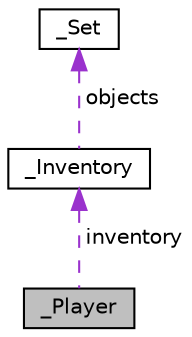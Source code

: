 digraph "_Player"
{
  edge [fontname="Helvetica",fontsize="10",labelfontname="Helvetica",labelfontsize="10"];
  node [fontname="Helvetica",fontsize="10",shape=record];
  Node1 [label="_Player",height=0.2,width=0.4,color="black", fillcolor="grey75", style="filled", fontcolor="black"];
  Node2 -> Node1 [dir="back",color="darkorchid3",fontsize="10",style="dashed",label=" inventory" ,fontname="Helvetica"];
  Node2 [label="_Inventory",height=0.2,width=0.4,color="black", fillcolor="white", style="filled",URL="$struct__Inventory.html"];
  Node3 -> Node2 [dir="back",color="darkorchid3",fontsize="10",style="dashed",label=" objects" ,fontname="Helvetica"];
  Node3 [label="_Set",height=0.2,width=0.4,color="black", fillcolor="white", style="filled",URL="$struct__Set.html"];
}
